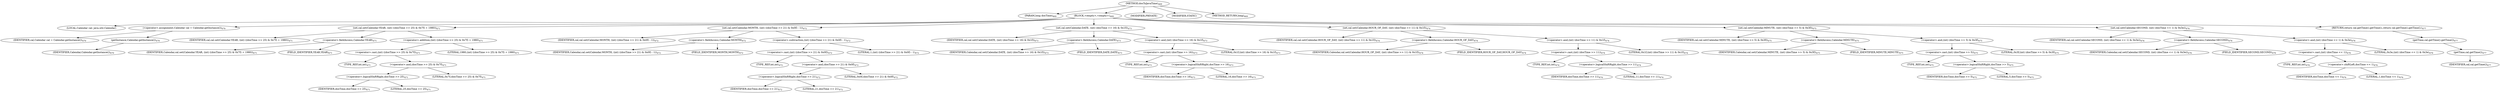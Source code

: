 digraph "dosToJavaTime" {  
"900" [label = <(METHOD,dosToJavaTime)<SUB>469</SUB>> ]
"901" [label = <(PARAM,long dosTime)<SUB>469</SUB>> ]
"902" [label = <(BLOCK,&lt;empty&gt;,&lt;empty&gt;)<SUB>469</SUB>> ]
"903" [label = <(LOCAL,Calendar cal: java.util.Calendar)> ]
"904" [label = <(&lt;operator&gt;.assignment,Calendar cal = Calendar.getInstance())<SUB>470</SUB>> ]
"905" [label = <(IDENTIFIER,cal,Calendar cal = Calendar.getInstance())<SUB>470</SUB>> ]
"906" [label = <(getInstance,Calendar.getInstance())<SUB>470</SUB>> ]
"907" [label = <(IDENTIFIER,Calendar,Calendar.getInstance())<SUB>470</SUB>> ]
"908" [label = <(set,cal.set(Calendar.YEAR, (int) ((dosTime &gt;&gt; 25) &amp; 0x7f) + 1980))<SUB>471</SUB>> ]
"909" [label = <(IDENTIFIER,cal,cal.set(Calendar.YEAR, (int) ((dosTime &gt;&gt; 25) &amp; 0x7f) + 1980))<SUB>471</SUB>> ]
"910" [label = <(&lt;operator&gt;.fieldAccess,Calendar.YEAR)<SUB>471</SUB>> ]
"911" [label = <(IDENTIFIER,Calendar,cal.set(Calendar.YEAR, (int) ((dosTime &gt;&gt; 25) &amp; 0x7f) + 1980))<SUB>471</SUB>> ]
"912" [label = <(FIELD_IDENTIFIER,YEAR,YEAR)<SUB>471</SUB>> ]
"913" [label = <(&lt;operator&gt;.addition,(int) ((dosTime &gt;&gt; 25) &amp; 0x7f) + 1980)<SUB>471</SUB>> ]
"914" [label = <(&lt;operator&gt;.cast,(int) ((dosTime &gt;&gt; 25) &amp; 0x7f))<SUB>471</SUB>> ]
"915" [label = <(TYPE_REF,int,int)<SUB>471</SUB>> ]
"916" [label = <(&lt;operator&gt;.and,(dosTime &gt;&gt; 25) &amp; 0x7f)<SUB>471</SUB>> ]
"917" [label = <(&lt;operator&gt;.logicalShiftRight,dosTime &gt;&gt; 25)<SUB>471</SUB>> ]
"918" [label = <(IDENTIFIER,dosTime,dosTime &gt;&gt; 25)<SUB>471</SUB>> ]
"919" [label = <(LITERAL,25,dosTime &gt;&gt; 25)<SUB>471</SUB>> ]
"920" [label = <(LITERAL,0x7f,(dosTime &gt;&gt; 25) &amp; 0x7f)<SUB>471</SUB>> ]
"921" [label = <(LITERAL,1980,(int) ((dosTime &gt;&gt; 25) &amp; 0x7f) + 1980)<SUB>471</SUB>> ]
"922" [label = <(set,cal.set(Calendar.MONTH, (int) ((dosTime &gt;&gt; 21) &amp; 0x0f) - 1))<SUB>472</SUB>> ]
"923" [label = <(IDENTIFIER,cal,cal.set(Calendar.MONTH, (int) ((dosTime &gt;&gt; 21) &amp; 0x0f) - 1))<SUB>472</SUB>> ]
"924" [label = <(&lt;operator&gt;.fieldAccess,Calendar.MONTH)<SUB>472</SUB>> ]
"925" [label = <(IDENTIFIER,Calendar,cal.set(Calendar.MONTH, (int) ((dosTime &gt;&gt; 21) &amp; 0x0f) - 1))<SUB>472</SUB>> ]
"926" [label = <(FIELD_IDENTIFIER,MONTH,MONTH)<SUB>472</SUB>> ]
"927" [label = <(&lt;operator&gt;.subtraction,(int) ((dosTime &gt;&gt; 21) &amp; 0x0f) - 1)<SUB>472</SUB>> ]
"928" [label = <(&lt;operator&gt;.cast,(int) ((dosTime &gt;&gt; 21) &amp; 0x0f))<SUB>472</SUB>> ]
"929" [label = <(TYPE_REF,int,int)<SUB>472</SUB>> ]
"930" [label = <(&lt;operator&gt;.and,(dosTime &gt;&gt; 21) &amp; 0x0f)<SUB>472</SUB>> ]
"931" [label = <(&lt;operator&gt;.logicalShiftRight,dosTime &gt;&gt; 21)<SUB>472</SUB>> ]
"932" [label = <(IDENTIFIER,dosTime,dosTime &gt;&gt; 21)<SUB>472</SUB>> ]
"933" [label = <(LITERAL,21,dosTime &gt;&gt; 21)<SUB>472</SUB>> ]
"934" [label = <(LITERAL,0x0f,(dosTime &gt;&gt; 21) &amp; 0x0f)<SUB>472</SUB>> ]
"935" [label = <(LITERAL,1,(int) ((dosTime &gt;&gt; 21) &amp; 0x0f) - 1)<SUB>472</SUB>> ]
"936" [label = <(set,cal.set(Calendar.DATE, (int) (dosTime &gt;&gt; 16) &amp; 0x1f))<SUB>473</SUB>> ]
"937" [label = <(IDENTIFIER,cal,cal.set(Calendar.DATE, (int) (dosTime &gt;&gt; 16) &amp; 0x1f))<SUB>473</SUB>> ]
"938" [label = <(&lt;operator&gt;.fieldAccess,Calendar.DATE)<SUB>473</SUB>> ]
"939" [label = <(IDENTIFIER,Calendar,cal.set(Calendar.DATE, (int) (dosTime &gt;&gt; 16) &amp; 0x1f))<SUB>473</SUB>> ]
"940" [label = <(FIELD_IDENTIFIER,DATE,DATE)<SUB>473</SUB>> ]
"941" [label = <(&lt;operator&gt;.and,(int) (dosTime &gt;&gt; 16) &amp; 0x1f)<SUB>473</SUB>> ]
"942" [label = <(&lt;operator&gt;.cast,(int) (dosTime &gt;&gt; 16))<SUB>473</SUB>> ]
"943" [label = <(TYPE_REF,int,int)<SUB>473</SUB>> ]
"944" [label = <(&lt;operator&gt;.logicalShiftRight,dosTime &gt;&gt; 16)<SUB>473</SUB>> ]
"945" [label = <(IDENTIFIER,dosTime,dosTime &gt;&gt; 16)<SUB>473</SUB>> ]
"946" [label = <(LITERAL,16,dosTime &gt;&gt; 16)<SUB>473</SUB>> ]
"947" [label = <(LITERAL,0x1f,(int) (dosTime &gt;&gt; 16) &amp; 0x1f)<SUB>473</SUB>> ]
"948" [label = <(set,cal.set(Calendar.HOUR_OF_DAY, (int) (dosTime &gt;&gt; 11) &amp; 0x1f))<SUB>474</SUB>> ]
"949" [label = <(IDENTIFIER,cal,cal.set(Calendar.HOUR_OF_DAY, (int) (dosTime &gt;&gt; 11) &amp; 0x1f))<SUB>474</SUB>> ]
"950" [label = <(&lt;operator&gt;.fieldAccess,Calendar.HOUR_OF_DAY)<SUB>474</SUB>> ]
"951" [label = <(IDENTIFIER,Calendar,cal.set(Calendar.HOUR_OF_DAY, (int) (dosTime &gt;&gt; 11) &amp; 0x1f))<SUB>474</SUB>> ]
"952" [label = <(FIELD_IDENTIFIER,HOUR_OF_DAY,HOUR_OF_DAY)<SUB>474</SUB>> ]
"953" [label = <(&lt;operator&gt;.and,(int) (dosTime &gt;&gt; 11) &amp; 0x1f)<SUB>474</SUB>> ]
"954" [label = <(&lt;operator&gt;.cast,(int) (dosTime &gt;&gt; 11))<SUB>474</SUB>> ]
"955" [label = <(TYPE_REF,int,int)<SUB>474</SUB>> ]
"956" [label = <(&lt;operator&gt;.logicalShiftRight,dosTime &gt;&gt; 11)<SUB>474</SUB>> ]
"957" [label = <(IDENTIFIER,dosTime,dosTime &gt;&gt; 11)<SUB>474</SUB>> ]
"958" [label = <(LITERAL,11,dosTime &gt;&gt; 11)<SUB>474</SUB>> ]
"959" [label = <(LITERAL,0x1f,(int) (dosTime &gt;&gt; 11) &amp; 0x1f)<SUB>474</SUB>> ]
"960" [label = <(set,cal.set(Calendar.MINUTE, (int) (dosTime &gt;&gt; 5) &amp; 0x3f))<SUB>475</SUB>> ]
"961" [label = <(IDENTIFIER,cal,cal.set(Calendar.MINUTE, (int) (dosTime &gt;&gt; 5) &amp; 0x3f))<SUB>475</SUB>> ]
"962" [label = <(&lt;operator&gt;.fieldAccess,Calendar.MINUTE)<SUB>475</SUB>> ]
"963" [label = <(IDENTIFIER,Calendar,cal.set(Calendar.MINUTE, (int) (dosTime &gt;&gt; 5) &amp; 0x3f))<SUB>475</SUB>> ]
"964" [label = <(FIELD_IDENTIFIER,MINUTE,MINUTE)<SUB>475</SUB>> ]
"965" [label = <(&lt;operator&gt;.and,(int) (dosTime &gt;&gt; 5) &amp; 0x3f)<SUB>475</SUB>> ]
"966" [label = <(&lt;operator&gt;.cast,(int) (dosTime &gt;&gt; 5))<SUB>475</SUB>> ]
"967" [label = <(TYPE_REF,int,int)<SUB>475</SUB>> ]
"968" [label = <(&lt;operator&gt;.logicalShiftRight,dosTime &gt;&gt; 5)<SUB>475</SUB>> ]
"969" [label = <(IDENTIFIER,dosTime,dosTime &gt;&gt; 5)<SUB>475</SUB>> ]
"970" [label = <(LITERAL,5,dosTime &gt;&gt; 5)<SUB>475</SUB>> ]
"971" [label = <(LITERAL,0x3f,(int) (dosTime &gt;&gt; 5) &amp; 0x3f)<SUB>475</SUB>> ]
"972" [label = <(set,cal.set(Calendar.SECOND, (int) (dosTime &lt;&lt; 1) &amp; 0x3e))<SUB>476</SUB>> ]
"973" [label = <(IDENTIFIER,cal,cal.set(Calendar.SECOND, (int) (dosTime &lt;&lt; 1) &amp; 0x3e))<SUB>476</SUB>> ]
"974" [label = <(&lt;operator&gt;.fieldAccess,Calendar.SECOND)<SUB>476</SUB>> ]
"975" [label = <(IDENTIFIER,Calendar,cal.set(Calendar.SECOND, (int) (dosTime &lt;&lt; 1) &amp; 0x3e))<SUB>476</SUB>> ]
"976" [label = <(FIELD_IDENTIFIER,SECOND,SECOND)<SUB>476</SUB>> ]
"977" [label = <(&lt;operator&gt;.and,(int) (dosTime &lt;&lt; 1) &amp; 0x3e)<SUB>476</SUB>> ]
"978" [label = <(&lt;operator&gt;.cast,(int) (dosTime &lt;&lt; 1))<SUB>476</SUB>> ]
"979" [label = <(TYPE_REF,int,int)<SUB>476</SUB>> ]
"980" [label = <(&lt;operator&gt;.shiftLeft,dosTime &lt;&lt; 1)<SUB>476</SUB>> ]
"981" [label = <(IDENTIFIER,dosTime,dosTime &lt;&lt; 1)<SUB>476</SUB>> ]
"982" [label = <(LITERAL,1,dosTime &lt;&lt; 1)<SUB>476</SUB>> ]
"983" [label = <(LITERAL,0x3e,(int) (dosTime &lt;&lt; 1) &amp; 0x3e)<SUB>476</SUB>> ]
"984" [label = <(RETURN,return cal.getTime().getTime();,return cal.getTime().getTime();)<SUB>477</SUB>> ]
"985" [label = <(getTime,cal.getTime().getTime())<SUB>477</SUB>> ]
"986" [label = <(getTime,cal.getTime())<SUB>477</SUB>> ]
"987" [label = <(IDENTIFIER,cal,cal.getTime())<SUB>477</SUB>> ]
"988" [label = <(MODIFIER,PRIVATE)> ]
"989" [label = <(MODIFIER,STATIC)> ]
"990" [label = <(METHOD_RETURN,long)<SUB>469</SUB>> ]
  "900" -> "901" 
  "900" -> "902" 
  "900" -> "988" 
  "900" -> "989" 
  "900" -> "990" 
  "902" -> "903" 
  "902" -> "904" 
  "902" -> "908" 
  "902" -> "922" 
  "902" -> "936" 
  "902" -> "948" 
  "902" -> "960" 
  "902" -> "972" 
  "902" -> "984" 
  "904" -> "905" 
  "904" -> "906" 
  "906" -> "907" 
  "908" -> "909" 
  "908" -> "910" 
  "908" -> "913" 
  "910" -> "911" 
  "910" -> "912" 
  "913" -> "914" 
  "913" -> "921" 
  "914" -> "915" 
  "914" -> "916" 
  "916" -> "917" 
  "916" -> "920" 
  "917" -> "918" 
  "917" -> "919" 
  "922" -> "923" 
  "922" -> "924" 
  "922" -> "927" 
  "924" -> "925" 
  "924" -> "926" 
  "927" -> "928" 
  "927" -> "935" 
  "928" -> "929" 
  "928" -> "930" 
  "930" -> "931" 
  "930" -> "934" 
  "931" -> "932" 
  "931" -> "933" 
  "936" -> "937" 
  "936" -> "938" 
  "936" -> "941" 
  "938" -> "939" 
  "938" -> "940" 
  "941" -> "942" 
  "941" -> "947" 
  "942" -> "943" 
  "942" -> "944" 
  "944" -> "945" 
  "944" -> "946" 
  "948" -> "949" 
  "948" -> "950" 
  "948" -> "953" 
  "950" -> "951" 
  "950" -> "952" 
  "953" -> "954" 
  "953" -> "959" 
  "954" -> "955" 
  "954" -> "956" 
  "956" -> "957" 
  "956" -> "958" 
  "960" -> "961" 
  "960" -> "962" 
  "960" -> "965" 
  "962" -> "963" 
  "962" -> "964" 
  "965" -> "966" 
  "965" -> "971" 
  "966" -> "967" 
  "966" -> "968" 
  "968" -> "969" 
  "968" -> "970" 
  "972" -> "973" 
  "972" -> "974" 
  "972" -> "977" 
  "974" -> "975" 
  "974" -> "976" 
  "977" -> "978" 
  "977" -> "983" 
  "978" -> "979" 
  "978" -> "980" 
  "980" -> "981" 
  "980" -> "982" 
  "984" -> "985" 
  "985" -> "986" 
  "986" -> "987" 
}
